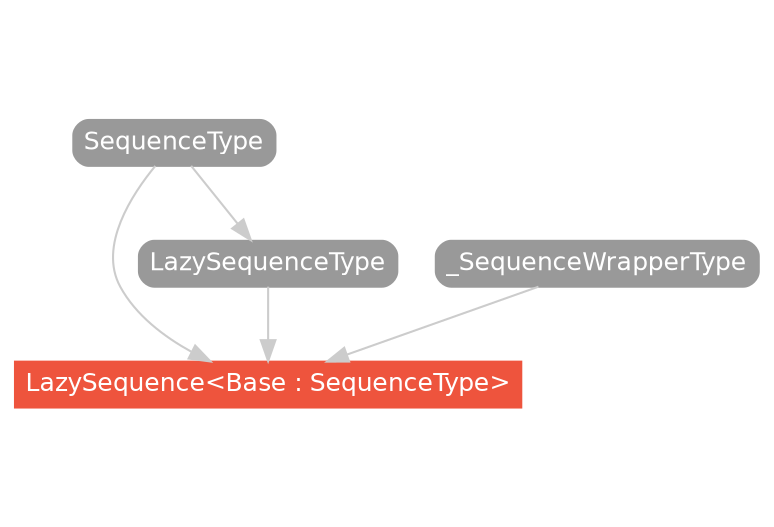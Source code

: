 strict digraph "LazySequence<Base : SequenceType> - Type Hierarchy - SwiftDoc.org" {
    pad="0.1,0.8"
    node [shape=box, style="filled,rounded", color="#999999", fillcolor="#999999", fontcolor=white, fontname=Helvetica, fontnames="Helvetica,sansserif", fontsize=12, margin="0.07,0.05", height="0.3"]
    edge [color="#cccccc"]
    "LazySequence<Base : SequenceType>" [URL="/type/LazySequence/", style="filled", fillcolor="#ee543d", color="#ee543d"]
    "LazySequenceType" [URL="/protocol/LazySequenceType/"]
    "SequenceType" [URL="/protocol/SequenceType/"]
    "_SequenceWrapperType" [URL="/protocol/_SequenceWrapperType/"]    "LazySequenceType" -> "LazySequence<Base : SequenceType>"
    "SequenceType" -> "LazySequence<Base : SequenceType>"
    "_SequenceWrapperType" -> "LazySequence<Base : SequenceType>"
    "SequenceType" -> "LazySequenceType"
    subgraph Types {
        rank = max; "LazySequence<Base : SequenceType>";
    }
}